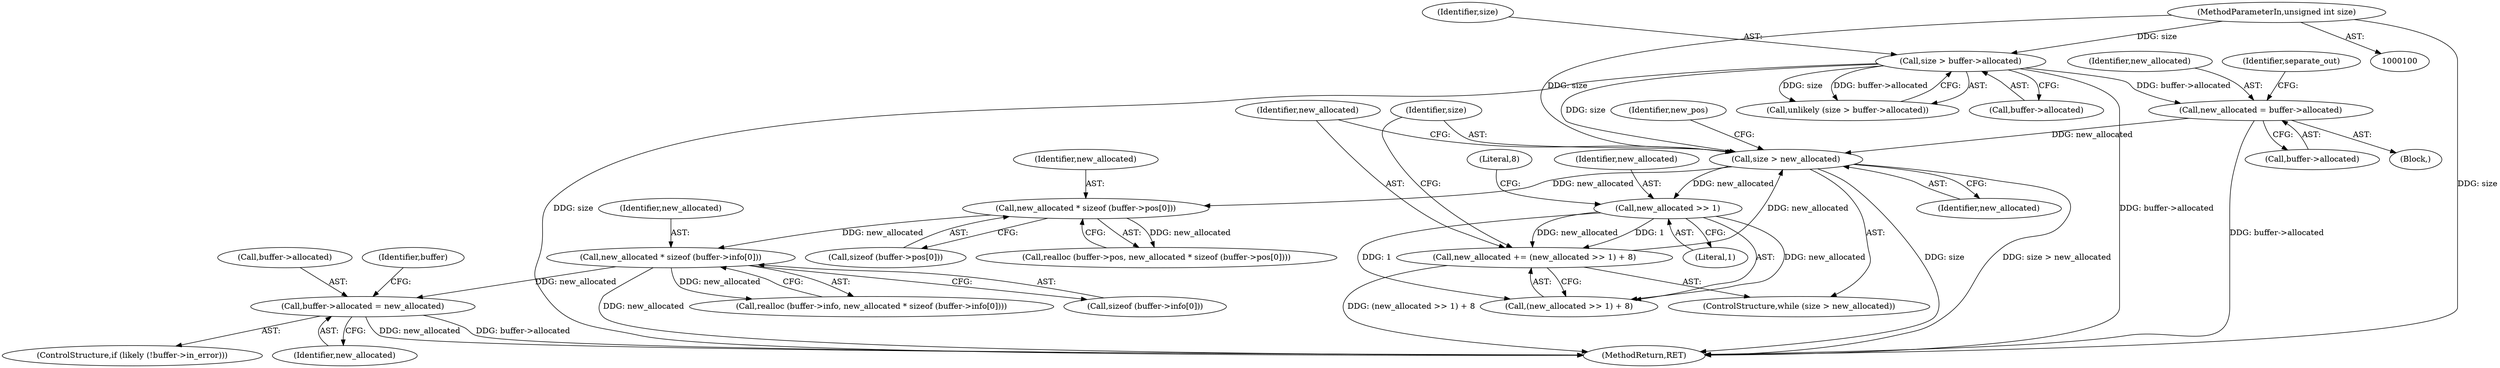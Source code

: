 digraph "0_harfbuzz_a6a79df5fe2ed2cd307e7a991346faee164e70d9_1@API" {
"1000228" [label="(Call,buffer->allocated = new_allocated)"];
"1000172" [label="(Call,new_allocated * sizeof (buffer->info[0]))"];
"1000156" [label="(Call,new_allocated * sizeof (buffer->pos[0]))"];
"1000138" [label="(Call,size > new_allocated)"];
"1000106" [label="(Call,size > buffer->allocated)"];
"1000102" [label="(MethodParameterIn,unsigned int size)"];
"1000141" [label="(Call,new_allocated += (new_allocated >> 1) + 8)"];
"1000144" [label="(Call,new_allocated >> 1)"];
"1000120" [label="(Call,new_allocated = buffer->allocated)"];
"1000157" [label="(Identifier,new_allocated)"];
"1000222" [label="(ControlStructure,if (likely (!buffer->in_error)))"];
"1000239" [label="(MethodReturn,RET)"];
"1000107" [label="(Identifier,size)"];
"1000121" [label="(Identifier,new_allocated)"];
"1000174" [label="(Call,sizeof (buffer->info[0]))"];
"1000158" [label="(Call,sizeof (buffer->pos[0]))"];
"1000144" [label="(Call,new_allocated >> 1)"];
"1000129" [label="(Identifier,separate_out)"];
"1000138" [label="(Call,size > new_allocated)"];
"1000142" [label="(Identifier,new_allocated)"];
"1000105" [label="(Call,unlikely (size > buffer->allocated))"];
"1000229" [label="(Call,buffer->allocated)"];
"1000228" [label="(Call,buffer->allocated = new_allocated)"];
"1000237" [label="(Identifier,buffer)"];
"1000152" [label="(Call,realloc (buffer->pos, new_allocated * sizeof (buffer->pos[0])))"];
"1000102" [label="(MethodParameterIn,unsigned int size)"];
"1000137" [label="(ControlStructure,while (size > new_allocated))"];
"1000140" [label="(Identifier,new_allocated)"];
"1000111" [label="(Block,)"];
"1000108" [label="(Call,buffer->allocated)"];
"1000172" [label="(Call,new_allocated * sizeof (buffer->info[0]))"];
"1000146" [label="(Literal,1)"];
"1000141" [label="(Call,new_allocated += (new_allocated >> 1) + 8)"];
"1000120" [label="(Call,new_allocated = buffer->allocated)"];
"1000173" [label="(Identifier,new_allocated)"];
"1000143" [label="(Call,(new_allocated >> 1) + 8)"];
"1000139" [label="(Identifier,size)"];
"1000122" [label="(Call,buffer->allocated)"];
"1000106" [label="(Call,size > buffer->allocated)"];
"1000156" [label="(Call,new_allocated * sizeof (buffer->pos[0]))"];
"1000232" [label="(Identifier,new_allocated)"];
"1000145" [label="(Identifier,new_allocated)"];
"1000147" [label="(Literal,8)"];
"1000149" [label="(Identifier,new_pos)"];
"1000168" [label="(Call,realloc (buffer->info, new_allocated * sizeof (buffer->info[0])))"];
"1000228" -> "1000222"  [label="AST: "];
"1000228" -> "1000232"  [label="CFG: "];
"1000229" -> "1000228"  [label="AST: "];
"1000232" -> "1000228"  [label="AST: "];
"1000237" -> "1000228"  [label="CFG: "];
"1000228" -> "1000239"  [label="DDG: buffer->allocated"];
"1000228" -> "1000239"  [label="DDG: new_allocated"];
"1000172" -> "1000228"  [label="DDG: new_allocated"];
"1000172" -> "1000168"  [label="AST: "];
"1000172" -> "1000174"  [label="CFG: "];
"1000173" -> "1000172"  [label="AST: "];
"1000174" -> "1000172"  [label="AST: "];
"1000168" -> "1000172"  [label="CFG: "];
"1000172" -> "1000239"  [label="DDG: new_allocated"];
"1000172" -> "1000168"  [label="DDG: new_allocated"];
"1000156" -> "1000172"  [label="DDG: new_allocated"];
"1000156" -> "1000152"  [label="AST: "];
"1000156" -> "1000158"  [label="CFG: "];
"1000157" -> "1000156"  [label="AST: "];
"1000158" -> "1000156"  [label="AST: "];
"1000152" -> "1000156"  [label="CFG: "];
"1000156" -> "1000152"  [label="DDG: new_allocated"];
"1000138" -> "1000156"  [label="DDG: new_allocated"];
"1000138" -> "1000137"  [label="AST: "];
"1000138" -> "1000140"  [label="CFG: "];
"1000139" -> "1000138"  [label="AST: "];
"1000140" -> "1000138"  [label="AST: "];
"1000142" -> "1000138"  [label="CFG: "];
"1000149" -> "1000138"  [label="CFG: "];
"1000138" -> "1000239"  [label="DDG: size"];
"1000138" -> "1000239"  [label="DDG: size > new_allocated"];
"1000106" -> "1000138"  [label="DDG: size"];
"1000102" -> "1000138"  [label="DDG: size"];
"1000141" -> "1000138"  [label="DDG: new_allocated"];
"1000120" -> "1000138"  [label="DDG: new_allocated"];
"1000138" -> "1000144"  [label="DDG: new_allocated"];
"1000106" -> "1000105"  [label="AST: "];
"1000106" -> "1000108"  [label="CFG: "];
"1000107" -> "1000106"  [label="AST: "];
"1000108" -> "1000106"  [label="AST: "];
"1000105" -> "1000106"  [label="CFG: "];
"1000106" -> "1000239"  [label="DDG: buffer->allocated"];
"1000106" -> "1000239"  [label="DDG: size"];
"1000106" -> "1000105"  [label="DDG: size"];
"1000106" -> "1000105"  [label="DDG: buffer->allocated"];
"1000102" -> "1000106"  [label="DDG: size"];
"1000106" -> "1000120"  [label="DDG: buffer->allocated"];
"1000102" -> "1000100"  [label="AST: "];
"1000102" -> "1000239"  [label="DDG: size"];
"1000141" -> "1000137"  [label="AST: "];
"1000141" -> "1000143"  [label="CFG: "];
"1000142" -> "1000141"  [label="AST: "];
"1000143" -> "1000141"  [label="AST: "];
"1000139" -> "1000141"  [label="CFG: "];
"1000141" -> "1000239"  [label="DDG: (new_allocated >> 1) + 8"];
"1000144" -> "1000141"  [label="DDG: new_allocated"];
"1000144" -> "1000141"  [label="DDG: 1"];
"1000144" -> "1000143"  [label="AST: "];
"1000144" -> "1000146"  [label="CFG: "];
"1000145" -> "1000144"  [label="AST: "];
"1000146" -> "1000144"  [label="AST: "];
"1000147" -> "1000144"  [label="CFG: "];
"1000144" -> "1000143"  [label="DDG: new_allocated"];
"1000144" -> "1000143"  [label="DDG: 1"];
"1000120" -> "1000111"  [label="AST: "];
"1000120" -> "1000122"  [label="CFG: "];
"1000121" -> "1000120"  [label="AST: "];
"1000122" -> "1000120"  [label="AST: "];
"1000129" -> "1000120"  [label="CFG: "];
"1000120" -> "1000239"  [label="DDG: buffer->allocated"];
}
